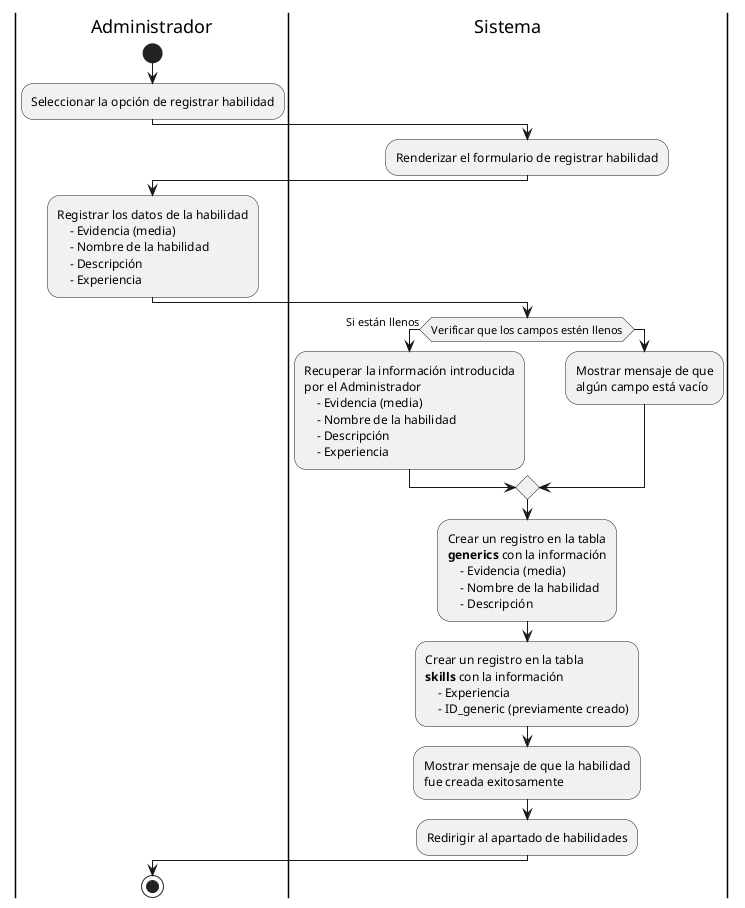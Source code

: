 @startuml

|Administrador|
start
:Seleccionar la opción de registrar habilidad;

|Sistema|
:Renderizar el formulario de registrar habilidad;

|Administrador|
:Registrar los datos de la habilidad
    - Evidencia (media)
    - Nombre de la habilidad
    - Descripción
    - Experiencia;

|Sistema|
if (Verificar que los campos estén llenos) then (Si están llenos)
    :Recuperar la información introducida 
    por el Administrador
        - Evidencia (media)
        - Nombre de la habilidad
        - Descripción
        - Experiencia;
else 
    :Mostrar mensaje de que 
    algún campo está vacío;
endif

:Crear un registro en la tabla 
**generics** con la información
    - Evidencia (media)
    - Nombre de la habilidad
    - Descripción;
:Crear un registro en la tabla 
**skills** con la información
    - Experiencia
    - ID_generic (previamente creado);
:Mostrar mensaje de que la habilidad 
fue creada exitosamente;
:Redirigir al apartado de habilidades;

|Administrador|
stop

@enduml